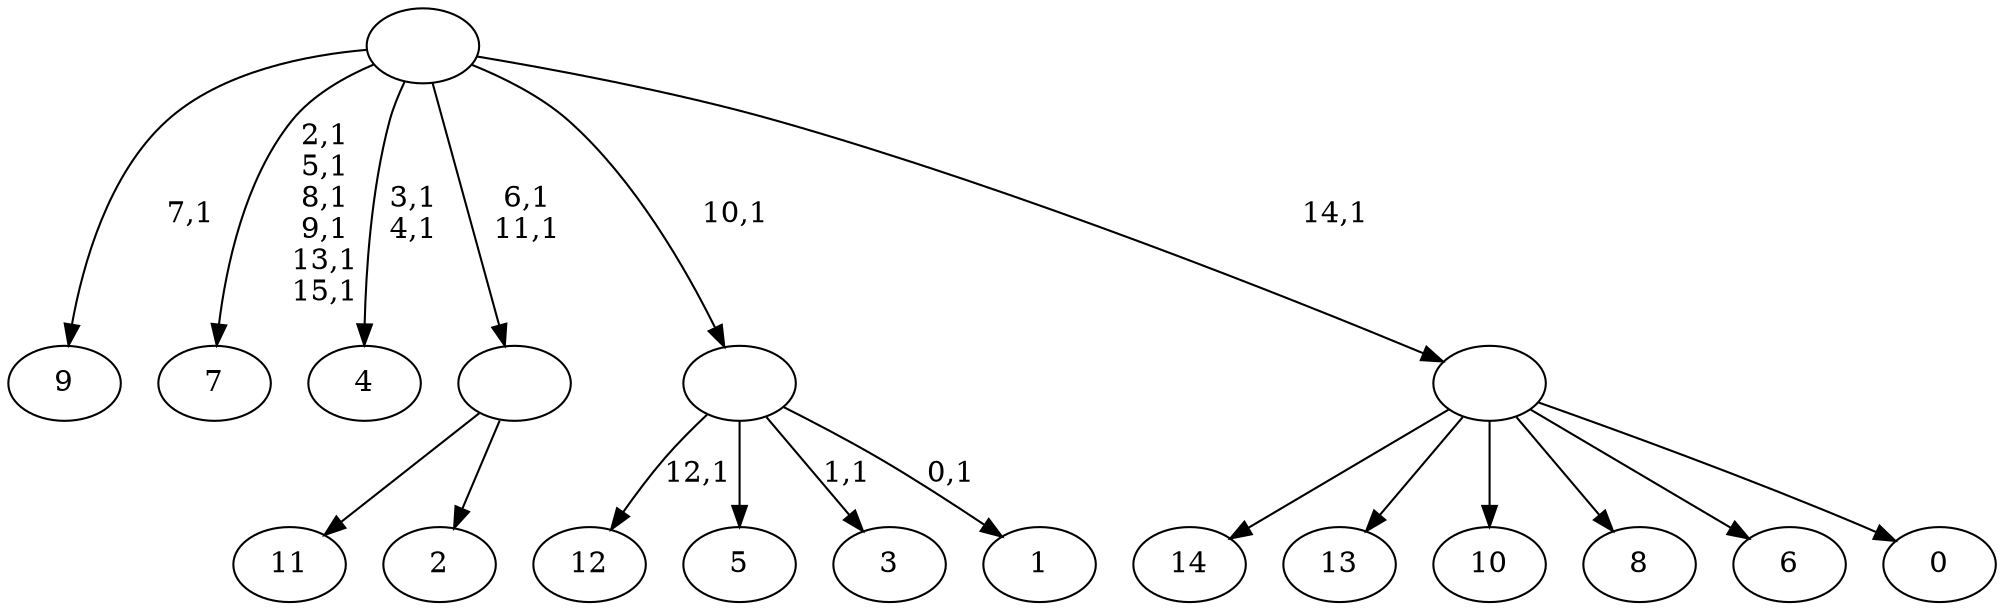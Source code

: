 digraph T {
	31 [label="14"]
	30 [label="13"]
	29 [label="12"]
	27 [label="11"]
	26 [label="10"]
	25 [label="9"]
	23 [label="8"]
	22 [label="7"]
	15 [label="6"]
	14 [label="5"]
	13 [label="4"]
	10 [label="3"]
	8 [label="2"]
	7 [label=""]
	5 [label="1"]
	3 [label=""]
	2 [label="0"]
	1 [label=""]
	0 [label=""]
	7 -> 27 [label=""]
	7 -> 8 [label=""]
	3 -> 5 [label="0,1"]
	3 -> 10 [label="1,1"]
	3 -> 29 [label="12,1"]
	3 -> 14 [label=""]
	1 -> 31 [label=""]
	1 -> 30 [label=""]
	1 -> 26 [label=""]
	1 -> 23 [label=""]
	1 -> 15 [label=""]
	1 -> 2 [label=""]
	0 -> 7 [label="6,1\n11,1"]
	0 -> 13 [label="3,1\n4,1"]
	0 -> 22 [label="2,1\n5,1\n8,1\n9,1\n13,1\n15,1"]
	0 -> 25 [label="7,1"]
	0 -> 3 [label="10,1"]
	0 -> 1 [label="14,1"]
}
